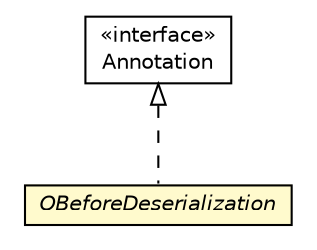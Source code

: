 #!/usr/local/bin/dot
#
# Class diagram 
# Generated by UMLGraph version R5_6-24-gf6e263 (http://www.umlgraph.org/)
#

digraph G {
	edge [fontname="Helvetica",fontsize=10,labelfontname="Helvetica",labelfontsize=10];
	node [fontname="Helvetica",fontsize=10,shape=plaintext];
	nodesep=0.25;
	ranksep=0.5;
	// com.orientechnologies.orient.core.annotation.OBeforeDeserialization
	c723941 [label=<<table title="com.orientechnologies.orient.core.annotation.OBeforeDeserialization" border="0" cellborder="1" cellspacing="0" cellpadding="2" port="p" bgcolor="lemonChiffon" href="./OBeforeDeserialization.html">
		<tr><td><table border="0" cellspacing="0" cellpadding="1">
<tr><td align="center" balign="center"><font face="Helvetica-Oblique"> OBeforeDeserialization </font></td></tr>
		</table></td></tr>
		</table>>, URL="./OBeforeDeserialization.html", fontname="Helvetica", fontcolor="black", fontsize=10.0];
	//com.orientechnologies.orient.core.annotation.OBeforeDeserialization implements java.lang.annotation.Annotation
	c725547:p -> c723941:p [dir=back,arrowtail=empty,style=dashed];
	// java.lang.annotation.Annotation
	c725547 [label=<<table title="java.lang.annotation.Annotation" border="0" cellborder="1" cellspacing="0" cellpadding="2" port="p" href="http://java.sun.com/j2se/1.4.2/docs/api/java/lang/annotation/Annotation.html">
		<tr><td><table border="0" cellspacing="0" cellpadding="1">
<tr><td align="center" balign="center"> &#171;interface&#187; </td></tr>
<tr><td align="center" balign="center"> Annotation </td></tr>
		</table></td></tr>
		</table>>, URL="http://java.sun.com/j2se/1.4.2/docs/api/java/lang/annotation/Annotation.html", fontname="Helvetica", fontcolor="black", fontsize=10.0];
}

